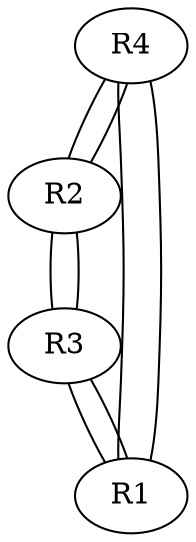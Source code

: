 graph {
	R4
		R4 -- R2
		R4 -- R1
	R2
		R2 -- R4
		R2 -- R3
	R3
		R3 -- R1
		R3 -- R2
	R1
		R1 -- R4
		R1 -- R3
}